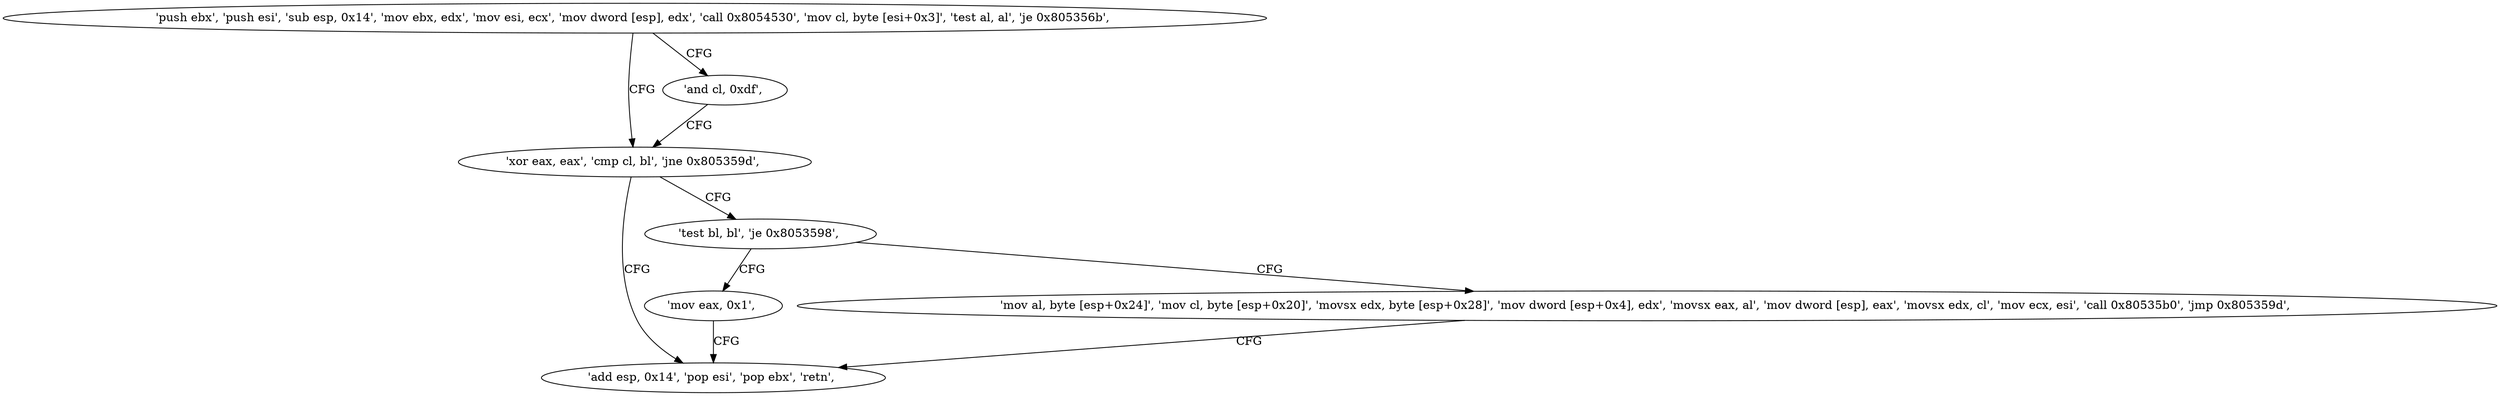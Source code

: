 digraph "func" {
"134559056" [label = "'push ebx', 'push esi', 'sub esp, 0x14', 'mov ebx, edx', 'mov esi, ecx', 'mov dword [esp], edx', 'call 0x8054530', 'mov cl, byte [esi+0x3]', 'test al, al', 'je 0x805356b', " ]
"134559083" [label = "'xor eax, eax', 'cmp cl, bl', 'jne 0x805359d', " ]
"134559080" [label = "'and cl, 0xdf', " ]
"134559133" [label = "'add esp, 0x14', 'pop esi', 'pop ebx', 'retn', " ]
"134559089" [label = "'test bl, bl', 'je 0x8053598', " ]
"134559128" [label = "'mov eax, 0x1', " ]
"134559093" [label = "'mov al, byte [esp+0x24]', 'mov cl, byte [esp+0x20]', 'movsx edx, byte [esp+0x28]', 'mov dword [esp+0x4], edx', 'movsx eax, al', 'mov dword [esp], eax', 'movsx edx, cl', 'mov ecx, esi', 'call 0x80535b0', 'jmp 0x805359d', " ]
"134559056" -> "134559083" [ label = "CFG" ]
"134559056" -> "134559080" [ label = "CFG" ]
"134559083" -> "134559133" [ label = "CFG" ]
"134559083" -> "134559089" [ label = "CFG" ]
"134559080" -> "134559083" [ label = "CFG" ]
"134559089" -> "134559128" [ label = "CFG" ]
"134559089" -> "134559093" [ label = "CFG" ]
"134559128" -> "134559133" [ label = "CFG" ]
"134559093" -> "134559133" [ label = "CFG" ]
}
